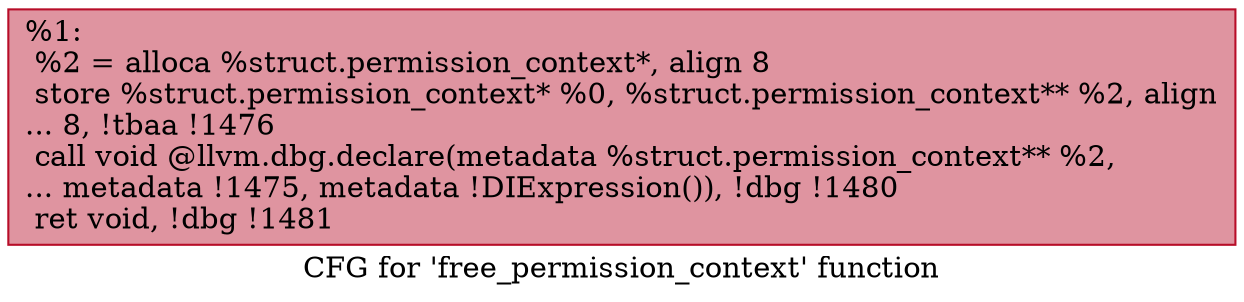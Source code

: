 digraph "CFG for 'free_permission_context' function" {
	label="CFG for 'free_permission_context' function";

	Node0xf4ac20 [shape=record,color="#b70d28ff", style=filled, fillcolor="#b70d2870",label="{%1:\l  %2 = alloca %struct.permission_context*, align 8\l  store %struct.permission_context* %0, %struct.permission_context** %2, align\l... 8, !tbaa !1476\l  call void @llvm.dbg.declare(metadata %struct.permission_context** %2,\l... metadata !1475, metadata !DIExpression()), !dbg !1480\l  ret void, !dbg !1481\l}"];
}
